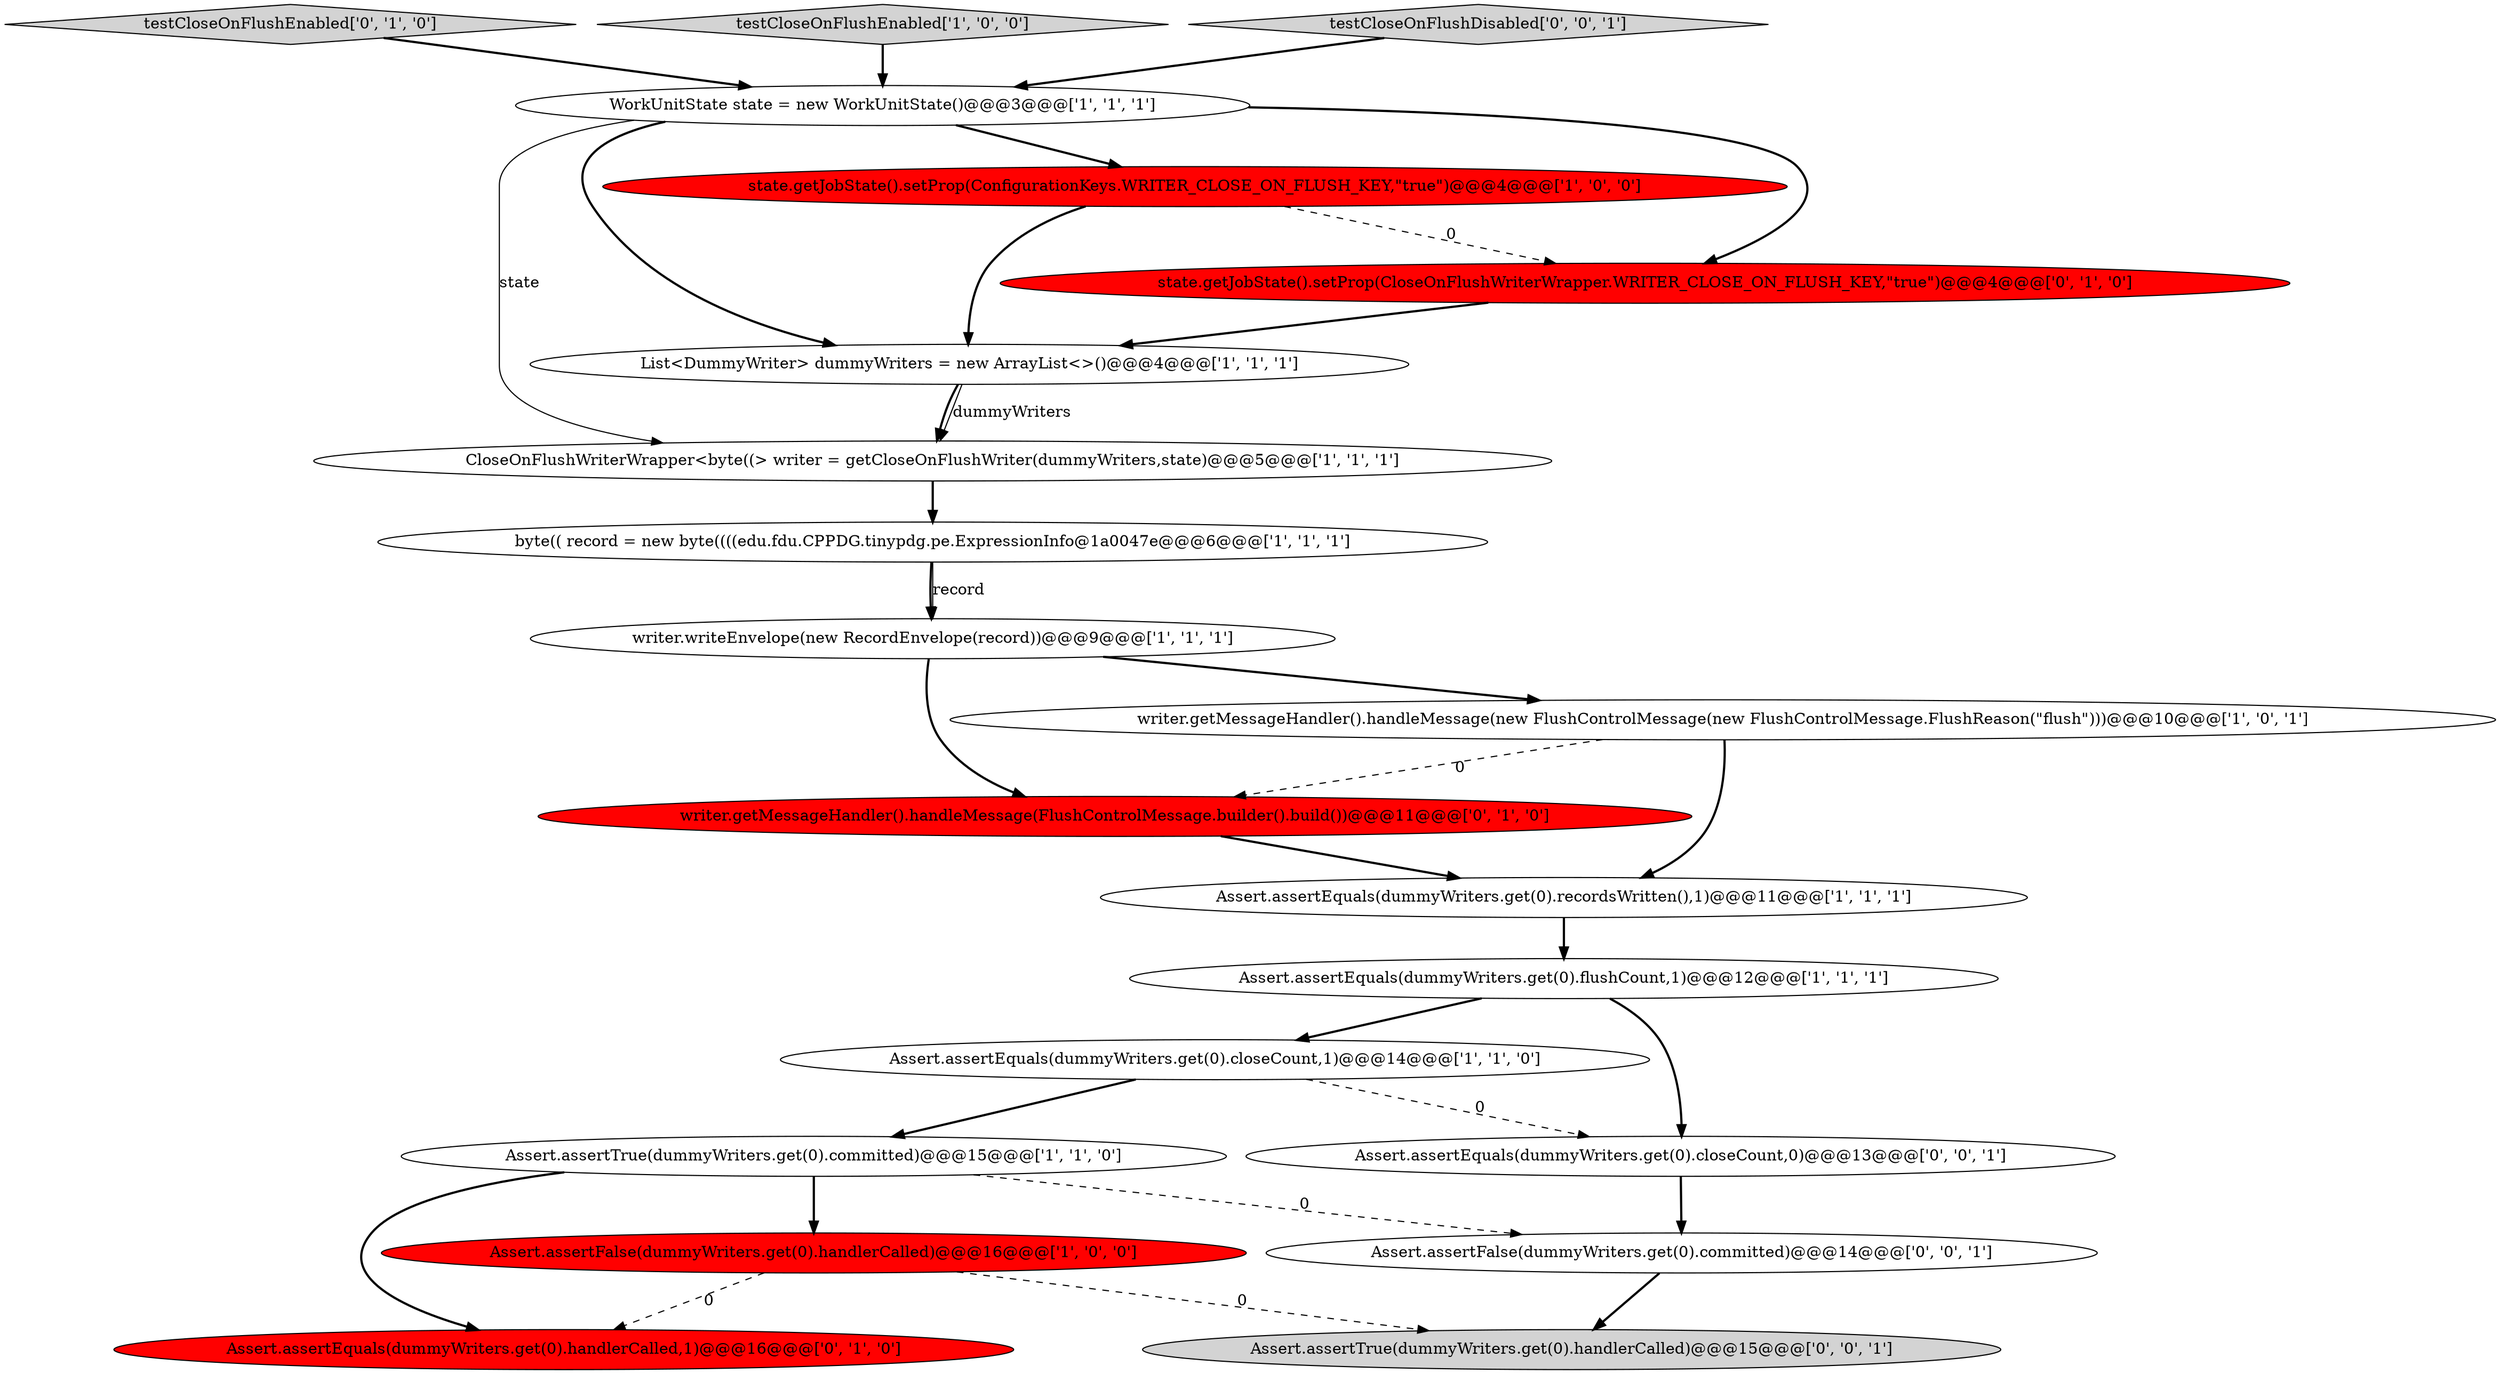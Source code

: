 digraph {
6 [style = filled, label = "Assert.assertTrue(dummyWriters.get(0).committed)@@@15@@@['1', '1', '0']", fillcolor = white, shape = ellipse image = "AAA0AAABBB1BBB"];
7 [style = filled, label = "Assert.assertEquals(dummyWriters.get(0).flushCount,1)@@@12@@@['1', '1', '1']", fillcolor = white, shape = ellipse image = "AAA0AAABBB1BBB"];
13 [style = filled, label = "Assert.assertEquals(dummyWriters.get(0).handlerCalled,1)@@@16@@@['0', '1', '0']", fillcolor = red, shape = ellipse image = "AAA1AAABBB2BBB"];
20 [style = filled, label = "Assert.assertTrue(dummyWriters.get(0).handlerCalled)@@@15@@@['0', '0', '1']", fillcolor = lightgray, shape = ellipse image = "AAA0AAABBB3BBB"];
9 [style = filled, label = "WorkUnitState state = new WorkUnitState()@@@3@@@['1', '1', '1']", fillcolor = white, shape = ellipse image = "AAA0AAABBB1BBB"];
16 [style = filled, label = "writer.getMessageHandler().handleMessage(FlushControlMessage.builder().build())@@@11@@@['0', '1', '0']", fillcolor = red, shape = ellipse image = "AAA1AAABBB2BBB"];
3 [style = filled, label = "Assert.assertEquals(dummyWriters.get(0).closeCount,1)@@@14@@@['1', '1', '0']", fillcolor = white, shape = ellipse image = "AAA0AAABBB1BBB"];
8 [style = filled, label = "writer.writeEnvelope(new RecordEnvelope(record))@@@9@@@['1', '1', '1']", fillcolor = white, shape = ellipse image = "AAA0AAABBB1BBB"];
4 [style = filled, label = "writer.getMessageHandler().handleMessage(new FlushControlMessage(new FlushControlMessage.FlushReason(\"flush\")))@@@10@@@['1', '0', '1']", fillcolor = white, shape = ellipse image = "AAA0AAABBB1BBB"];
11 [style = filled, label = "state.getJobState().setProp(ConfigurationKeys.WRITER_CLOSE_ON_FLUSH_KEY,\"true\")@@@4@@@['1', '0', '0']", fillcolor = red, shape = ellipse image = "AAA1AAABBB1BBB"];
10 [style = filled, label = "Assert.assertFalse(dummyWriters.get(0).handlerCalled)@@@16@@@['1', '0', '0']", fillcolor = red, shape = ellipse image = "AAA1AAABBB1BBB"];
5 [style = filled, label = "byte(( record = new byte((((edu.fdu.CPPDG.tinypdg.pe.ExpressionInfo@1a0047e@@@6@@@['1', '1', '1']", fillcolor = white, shape = ellipse image = "AAA0AAABBB1BBB"];
19 [style = filled, label = "Assert.assertFalse(dummyWriters.get(0).committed)@@@14@@@['0', '0', '1']", fillcolor = white, shape = ellipse image = "AAA0AAABBB3BBB"];
2 [style = filled, label = "Assert.assertEquals(dummyWriters.get(0).recordsWritten(),1)@@@11@@@['1', '1', '1']", fillcolor = white, shape = ellipse image = "AAA0AAABBB1BBB"];
17 [style = filled, label = "Assert.assertEquals(dummyWriters.get(0).closeCount,0)@@@13@@@['0', '0', '1']", fillcolor = white, shape = ellipse image = "AAA0AAABBB3BBB"];
14 [style = filled, label = "testCloseOnFlushEnabled['0', '1', '0']", fillcolor = lightgray, shape = diamond image = "AAA0AAABBB2BBB"];
15 [style = filled, label = "state.getJobState().setProp(CloseOnFlushWriterWrapper.WRITER_CLOSE_ON_FLUSH_KEY,\"true\")@@@4@@@['0', '1', '0']", fillcolor = red, shape = ellipse image = "AAA1AAABBB2BBB"];
12 [style = filled, label = "testCloseOnFlushEnabled['1', '0', '0']", fillcolor = lightgray, shape = diamond image = "AAA0AAABBB1BBB"];
1 [style = filled, label = "List<DummyWriter> dummyWriters = new ArrayList<>()@@@4@@@['1', '1', '1']", fillcolor = white, shape = ellipse image = "AAA0AAABBB1BBB"];
18 [style = filled, label = "testCloseOnFlushDisabled['0', '0', '1']", fillcolor = lightgray, shape = diamond image = "AAA0AAABBB3BBB"];
0 [style = filled, label = "CloseOnFlushWriterWrapper<byte((> writer = getCloseOnFlushWriter(dummyWriters,state)@@@5@@@['1', '1', '1']", fillcolor = white, shape = ellipse image = "AAA0AAABBB1BBB"];
8->16 [style = bold, label=""];
5->8 [style = bold, label=""];
3->17 [style = dashed, label="0"];
7->17 [style = bold, label=""];
4->16 [style = dashed, label="0"];
9->11 [style = bold, label=""];
11->1 [style = bold, label=""];
11->15 [style = dashed, label="0"];
19->20 [style = bold, label=""];
3->6 [style = bold, label=""];
1->0 [style = bold, label=""];
4->2 [style = bold, label=""];
10->13 [style = dashed, label="0"];
16->2 [style = bold, label=""];
1->0 [style = solid, label="dummyWriters"];
12->9 [style = bold, label=""];
17->19 [style = bold, label=""];
7->3 [style = bold, label=""];
9->0 [style = solid, label="state"];
9->15 [style = bold, label=""];
6->13 [style = bold, label=""];
6->10 [style = bold, label=""];
5->8 [style = solid, label="record"];
6->19 [style = dashed, label="0"];
18->9 [style = bold, label=""];
10->20 [style = dashed, label="0"];
14->9 [style = bold, label=""];
8->4 [style = bold, label=""];
2->7 [style = bold, label=""];
9->1 [style = bold, label=""];
0->5 [style = bold, label=""];
15->1 [style = bold, label=""];
}
